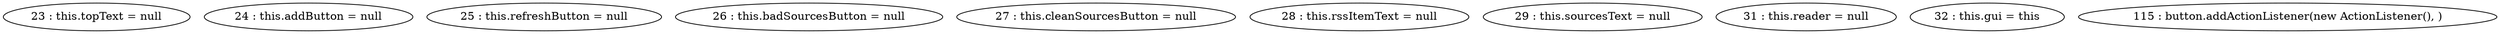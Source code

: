 digraph G {
"23 : this.topText = null"
"24 : this.addButton = null"
"25 : this.refreshButton = null"
"26 : this.badSourcesButton = null"
"27 : this.cleanSourcesButton = null"
"28 : this.rssItemText = null"
"29 : this.sourcesText = null"
"31 : this.reader = null"
"32 : this.gui = this"
"115 : button.addActionListener(new ActionListener(), )"
}